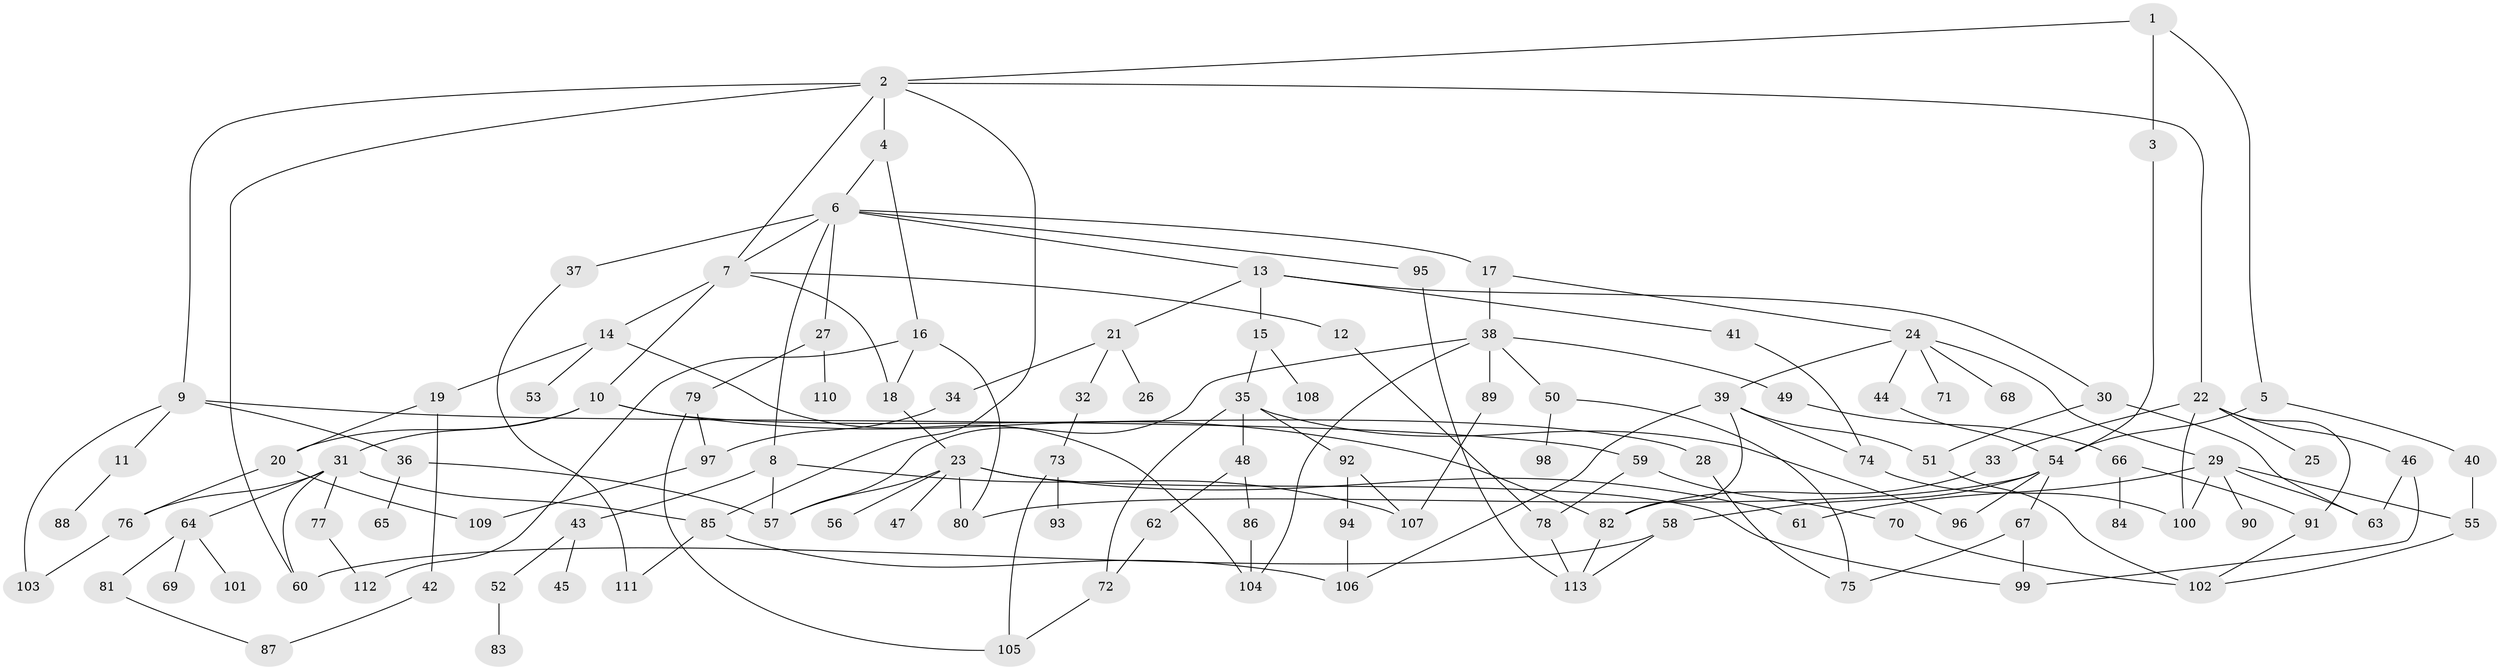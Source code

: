 // Generated by graph-tools (version 1.1) at 2025/13/03/09/25 04:13:30]
// undirected, 113 vertices, 164 edges
graph export_dot {
graph [start="1"]
  node [color=gray90,style=filled];
  1;
  2;
  3;
  4;
  5;
  6;
  7;
  8;
  9;
  10;
  11;
  12;
  13;
  14;
  15;
  16;
  17;
  18;
  19;
  20;
  21;
  22;
  23;
  24;
  25;
  26;
  27;
  28;
  29;
  30;
  31;
  32;
  33;
  34;
  35;
  36;
  37;
  38;
  39;
  40;
  41;
  42;
  43;
  44;
  45;
  46;
  47;
  48;
  49;
  50;
  51;
  52;
  53;
  54;
  55;
  56;
  57;
  58;
  59;
  60;
  61;
  62;
  63;
  64;
  65;
  66;
  67;
  68;
  69;
  70;
  71;
  72;
  73;
  74;
  75;
  76;
  77;
  78;
  79;
  80;
  81;
  82;
  83;
  84;
  85;
  86;
  87;
  88;
  89;
  90;
  91;
  92;
  93;
  94;
  95;
  96;
  97;
  98;
  99;
  100;
  101;
  102;
  103;
  104;
  105;
  106;
  107;
  108;
  109;
  110;
  111;
  112;
  113;
  1 -- 2;
  1 -- 3;
  1 -- 5;
  2 -- 4;
  2 -- 9;
  2 -- 22;
  2 -- 60;
  2 -- 7;
  2 -- 85;
  3 -- 54;
  4 -- 6;
  4 -- 16;
  5 -- 40;
  5 -- 54;
  6 -- 7;
  6 -- 8;
  6 -- 13;
  6 -- 17;
  6 -- 27;
  6 -- 37;
  6 -- 95;
  7 -- 10;
  7 -- 12;
  7 -- 14;
  7 -- 18;
  8 -- 43;
  8 -- 57;
  8 -- 107;
  9 -- 11;
  9 -- 36;
  9 -- 59;
  9 -- 103;
  10 -- 20;
  10 -- 28;
  10 -- 31;
  10 -- 82;
  11 -- 88;
  12 -- 78;
  13 -- 15;
  13 -- 21;
  13 -- 30;
  13 -- 41;
  14 -- 19;
  14 -- 53;
  14 -- 104;
  15 -- 35;
  15 -- 108;
  16 -- 18;
  16 -- 80;
  16 -- 112;
  17 -- 24;
  17 -- 38;
  18 -- 23;
  19 -- 42;
  19 -- 20;
  20 -- 109;
  20 -- 76;
  21 -- 26;
  21 -- 32;
  21 -- 34;
  22 -- 25;
  22 -- 33;
  22 -- 46;
  22 -- 100;
  22 -- 91;
  23 -- 47;
  23 -- 56;
  23 -- 61;
  23 -- 80;
  23 -- 99;
  23 -- 57;
  24 -- 29;
  24 -- 39;
  24 -- 44;
  24 -- 68;
  24 -- 71;
  27 -- 79;
  27 -- 110;
  28 -- 75;
  29 -- 90;
  29 -- 63;
  29 -- 55;
  29 -- 100;
  29 -- 61;
  30 -- 63;
  30 -- 51;
  31 -- 64;
  31 -- 76;
  31 -- 77;
  31 -- 85;
  31 -- 60;
  32 -- 73;
  33 -- 82;
  34 -- 97;
  35 -- 48;
  35 -- 92;
  35 -- 96;
  35 -- 72;
  36 -- 65;
  36 -- 57;
  37 -- 111;
  38 -- 49;
  38 -- 50;
  38 -- 89;
  38 -- 57;
  38 -- 104;
  39 -- 51;
  39 -- 74;
  39 -- 106;
  39 -- 82;
  40 -- 55;
  41 -- 74;
  42 -- 87;
  43 -- 45;
  43 -- 52;
  44 -- 54;
  46 -- 99;
  46 -- 63;
  48 -- 62;
  48 -- 86;
  49 -- 66;
  50 -- 98;
  50 -- 75;
  51 -- 102;
  52 -- 83;
  54 -- 58;
  54 -- 67;
  54 -- 96;
  54 -- 80;
  55 -- 102;
  58 -- 113;
  58 -- 60;
  59 -- 70;
  59 -- 78;
  62 -- 72;
  64 -- 69;
  64 -- 81;
  64 -- 101;
  66 -- 84;
  66 -- 91;
  67 -- 75;
  67 -- 99;
  70 -- 102;
  72 -- 105;
  73 -- 93;
  73 -- 105;
  74 -- 100;
  76 -- 103;
  77 -- 112;
  78 -- 113;
  79 -- 97;
  79 -- 105;
  81 -- 87;
  82 -- 113;
  85 -- 106;
  85 -- 111;
  86 -- 104;
  89 -- 107;
  91 -- 102;
  92 -- 94;
  92 -- 107;
  94 -- 106;
  95 -- 113;
  97 -- 109;
}
